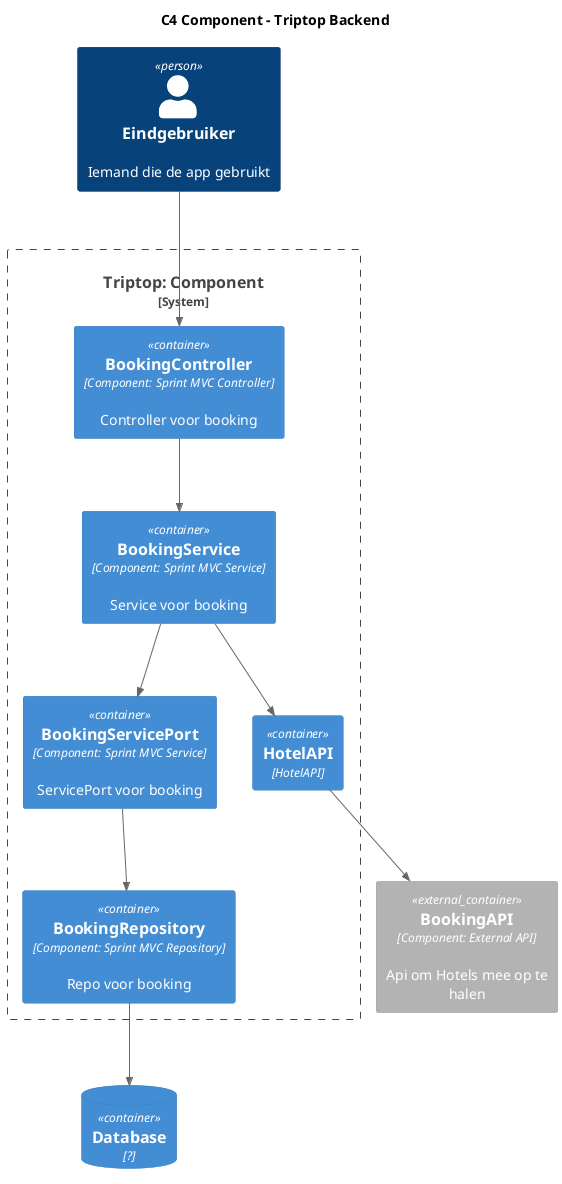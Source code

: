 @startuml
!include <C4/C4_Container>

title C4 Component - Triptop Backend

Person(Eindgebruiker, Eindgebruiker, Iemand die de app gebruikt)

System_Boundary(c3, Triptop: Component) {
'controllers
Container(BookingController, BookingController, Component: Sprint MVC Controller, Controller voor booking)

'services
Container(BookingService,BookingService,Component: Sprint MVC Service,Service voor booking)
Container(BookingServicePort,BookingServicePort,Component: Sprint MVC Service,ServicePort voor booking)

'repositories
Container(BookingRepository,BookingRepository,Component: Sprint MVC Repository,Repo voor booking)

'port
Container(HotelAPI,HotelAPI,HotelAPI,)
}

'api
Container_Ext(BookingAPI,BookingAPI,Component: External API,Api om Hotels mee op te halen)
'database
ContainerDb(Database, Database,?,)
'rel

Rel(Eindgebruiker,BookingController,)

Rel(BookingController,BookingService,)
Rel(BookingService,BookingServicePort,)
Rel(BookingServicePort,BookingRepository,)
Rel(BookingRepository,Database,)
Rel(BookingService,HotelAPI,)
Rel(HotelAPI,BookingAPI,)


@enduml
